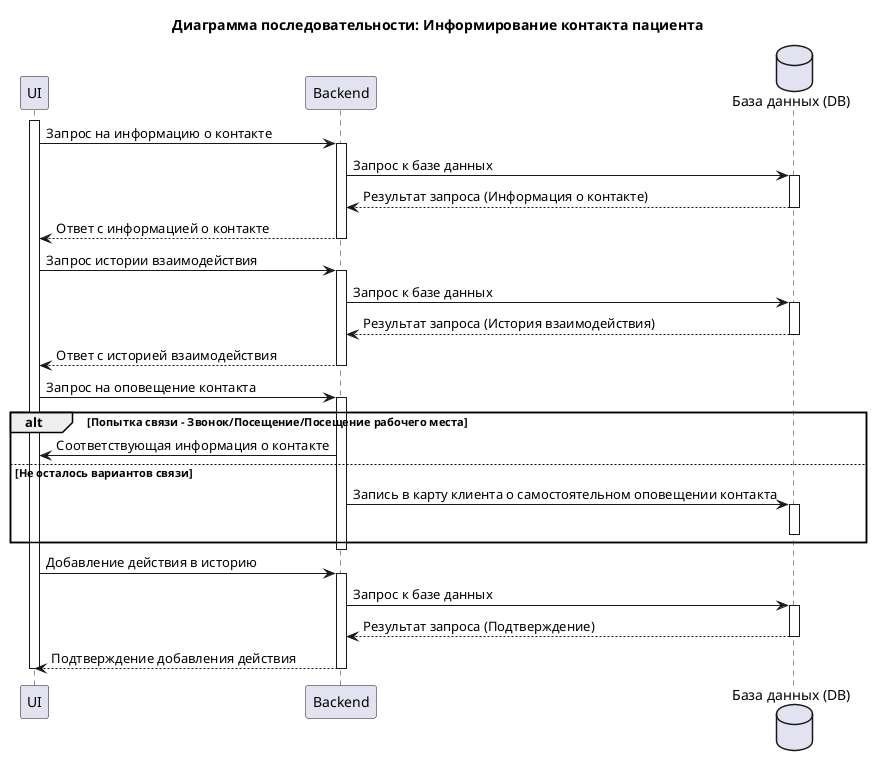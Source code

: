 @startuml

title Диаграмма последовательности: Информирование контакта пациента

participant "UI" as UI
participant "Backend" as Backend
database "База данных (DB)" as DB


activate UI
UI -> Backend : Запрос на информацию о контакте
activate Backend
Backend -> DB : Запрос к базе данных
activate DB
DB --> Backend : Результат запроса (Информация о контакте)
deactivate DB
Backend --> UI : Ответ с информацией о контакте
deactivate Backend


UI -> Backend : Запрос истории взаимодействия 
activate Backend
Backend -> DB : Запрос к базе данных
activate DB
DB --> Backend : Результат запроса (История взаимодействия)
deactivate DB
Backend --> UI : Ответ с историей взаимодействия 
deactivate Backend

UI -> Backend : Запрос на оповещение контакта
activate Backend
alt Попытка связи - Звонок/Посещение/Посещение рабочего места
    Backend -> UI : Соответствующая информация о контакте
else Не осталось вариантов связи 
    Backend -> DB :  Запись в карту клиента о самостоятельном оповещении контакта
    activate DB
    deactivate DB  
end 
deactivate Backend







UI -> Backend : Добавление действия в историю 
activate Backend
Backend -> DB : Запрос к базе данных
activate DB
DB --> Backend : Результат запроса (Подтверждение)
deactivate DB
Backend --> UI : Подтверждение добавления действия
deactivate Backend

deactivate UI
@enduml